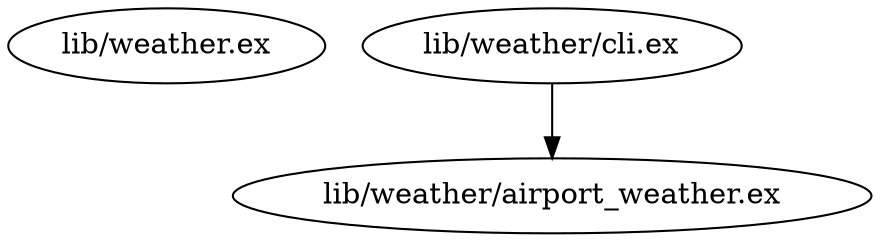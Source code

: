 digraph "xref graph" {
  "lib/weather.ex"
  "lib/weather/airport_weather.ex"
  "lib/weather/cli.ex"
  "lib/weather/cli.ex" -> "lib/weather/airport_weather.ex"
}
